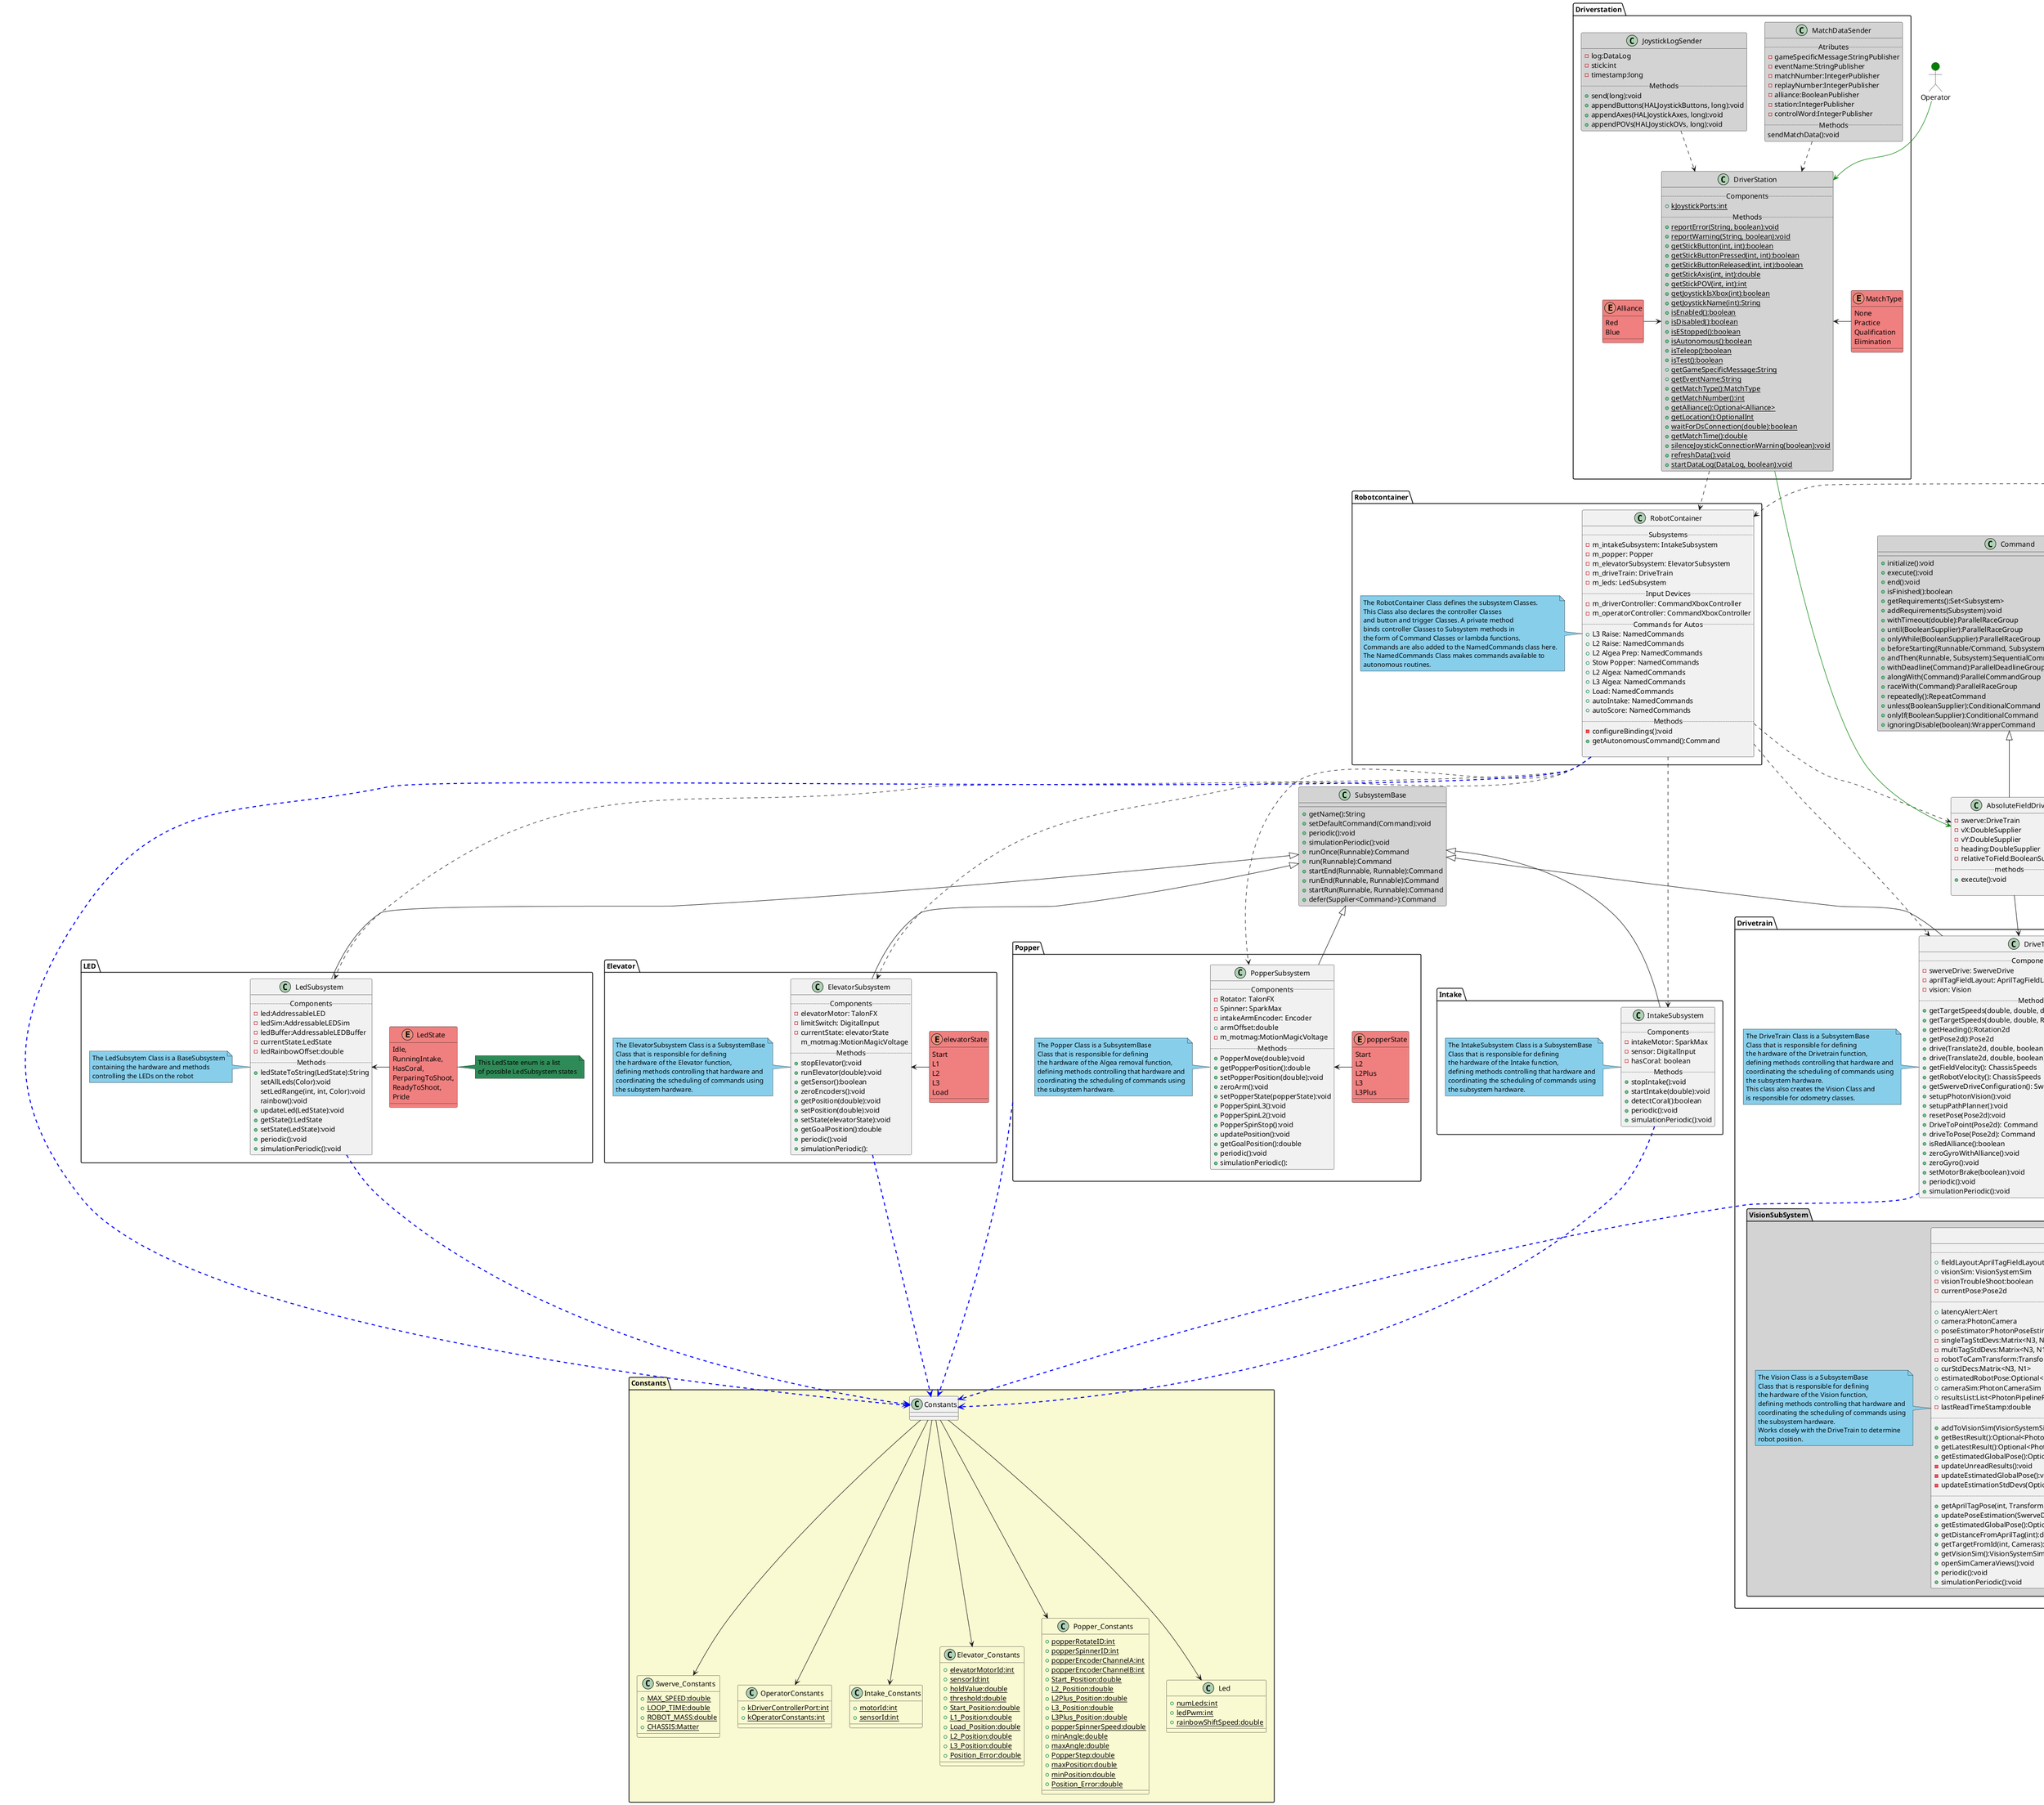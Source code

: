 @startuml
allowmixing
package Main_java {
    Class Main {
        +main(String... args)
    }

    note left of Main #SkyBlue
    Main is the
    starting Java Class
    end note
}
Class RobotBase #LightGray{
    -setupCameraServerShared()
    -setupMathShared()
    #RobotBase()
    +getRuntimeType()
    +isStimulation()
    +isReal()
    +isDisabled()
    +isEnabled()
    +isAutonomous()
    +isAutonomousEnabled()
    +isTest()
    +isTestEnabled()
    +isTeleop()
    +isTeleopEnabled()
    -runRobot()
}

Main -down-> RobotBase

note left of RobotBase #SkyBlue
    This Class provides 
    status updates 
    and the startRobot method,
    which creates a new Robot Class.
end note

Class Robot {
    ..Components..
    -m_robotContainer: RobotContainer  
}

Main -down-> Robot

note left of Robot #SkyBlue
    The Robot Class is
    a TimedRobot and is
    created in Main.
    Primary function is to 
    create the RobotContainer
    object and starting the 
    DataLogManager.
end note

package "TimedRobot" {
Class TimedRobot #LightGray{
    +startCompetition()
    +addPeriodic(Runnable callback, Time period, Time offset)
    ..IterativeRobotBase..
    +robotPeriodic():void
    +disabledInit():void
    +disabledPeriodic():void
    +disabledExit():void
    +autonomousInit():void
    +autonomousPeriodic():void
    +autonomousExit():void
    +teleopInit():void
    +teleopPeriodic():void
    +teleopExit():void
    +testInit():void
    +testPeriodic():void
    +testExit():void
    +simulationInit():void
    +simulationPeriodic():void
    +simulationExit():void

}
TimedRobot <|-- Robot
note right of TimedRobot #SkyBlue
    The TimedRobot Class is an extension
    of the IterativeRobotBase Class that
    contains many of the base robot functions.
end note
}

package Robotcontainer{
    Class RobotContainer{
        ..Subsystems..
        -m_intakeSubsystem: IntakeSubsystem
        -m_popper: Popper
        -m_elevatorSubsystem: ElevatorSubsystem
        -m_driveTrain: DriveTrain
        -m_leds: LedSubsystem
        ..Input Devices..
        -m_driverController: CommandXboxController
        -m_operatorController: CommandXboxController
        ..Commands for Autos..
        +L3 Raise: NamedCommands
        +L2 Raise: NamedCommands
        +L2 Algea Prep: NamedCommands
        +Stow Popper: NamedCommands
        +L2 Algea: NamedCommands
        +L3 Algea: NamedCommands
        +Load: NamedCommands
        +autoIntake: NamedCommands
        +autoScore: NamedCommands
        ..Methods..
        -configureBindings():void
        +getAutonomousCommand():Command

    }
    Robot -right-> RobotContainer #line.dashed

    note left of RobotContainer #SkyBlue
        The RobotContainer Class defines the subsystem Classes.
        This Class also declares the controller Classes 
        and button and trigger Classes. A private method
        binds controller Classes to Subsystem methods in
        the form of Command Classes or lambda functions. 
        Commands are also added to the NamedCommands class here.
        The NamedCommands Class makes commands available to 
        autonomous routines.
    end note
}
package Intake {
    Class IntakeSubsystem{
        ..Components..
        -intakeMotor: SparkMax
        -sensor: DigitalInput
        -hasCoral: boolean
        ..Methods..
        +stopIntake():void
        +startIntake(double):void
        +detectCoral():boolean
        +periodic():void
        +simulationPeriodic():void
    }
    RobotContainer -down-> IntakeSubsystem #line.dashed

    note left of IntakeSubsystem #SkyBlue
        The IntakeSubsystem Class is a SubsystemBase
        Class that is responsible for defining
        the hardware of the Intake function,
        defining methods controlling that hardware and
        coordinating the scheduling of commands using
        the subsystem hardware.
    end note
}
package Popper {
    Class PopperSubsystem{
        ..Components..
        -Rotator: TalonFX
        -Spinner: SparkMax
        -intakeArmEncoder: Encoder
        +armOffset:double
        -m_motmag:MotionMagicVoltage    
        ..Methods..
        +PopperMove(double):void
        +getPopperPosition():double
        +setPopperPosition(double):void
        +zeroArm():void
        +setPopperState(popperState):void
        +PopperSpinL3():void
        +PopperSpinL2():void
        +PopperSpinStop():void
        +updatePosition():void
        +getGoalPosition():double
        +periodic():void
        +simulationPeriodic():
    }
    RobotContainer -down-> PopperSubsystem #line.dashed

    enum popperState #LightCoral{
        Start
        L2
        L2Plus
        L3
        L3Plus
        }
    popperState -left-> PopperSubsystem

    note left of PopperSubsystem #SkyBlue
        The Popper Class is a SubsystemBase
        Class that is responsible for defining
        the hardware of the Algea removal function,
        defining methods controlling that hardware and
        coordinating the scheduling of commands using
        the subsystem hardware.
    end note
}


package Elevator {
    Class ElevatorSubsystem{
        ..Components..
        -elevatorMotor: TalonFX
        -limitSwitch: DigitalInput
        -currentState: elevatorState
        m_motmag:MotionMagicVoltage    
        ..Methods..
        +stopElevator():void
        +runElevator(double):void
        +getSensor():boolean
        +zeroEncoders():void
        +getPosition(double):void
        +setPosition(double):void
        +setState(elevatorState):void
        +getGoalPosition():double
        +periodic():void
        +simulationPeriodic():
    }

    RobotContainer -down-> ElevatorSubsystem #line.dashed

    enum elevatorState #LightCoral{
        Start
        L1
        L2
        L3
        Load
        }

    elevatorState -left-> ElevatorSubsystem

    note left of ElevatorSubsystem #SkyBlue
        The ElevatorSubsystem Class is a SubsystemBase
        Class that is responsible for defining
        the hardware of the Elevator function,
        defining methods controlling that hardware and
        coordinating the scheduling of commands using
        the subsystem hardware.
    end note
}

package Drivetrain {
    Class DriveTrain{
        ..Components..
        -swerveDrive: SwerveDrive
        -aprilTagFieldLayout: AprilTagFieldLayout
        -vision: Vision
        ..Methods..
        +getTargetSpeeds(double, double, double, double): ChassisSpeeds
        +getTargetSpeeds(double, double, Rotation2d): ChassisSpeeds
        +getHeading():Rotation2d
        +getPose2d():Pose2d
        +drive(Translate2d, double, boolean, boolean):void
        +drive(Translate2d, double, boolean):void
        +getFieldVelocity(): ChassisSpeeds
        +getRobotVelocity(): ChassisSpeeds
        +getSwerveDriveConfiguration(): SwerveDriveConfiguration
        +setupPhotonVision():void
        +setupPathPlanner():void
        +resetPose(Pose2d):void
        +DriveToPoint(Pose2d): Command
        +driveToPose(Pose2d): Command
        +isRedAlliance():boolean
        +zeroGyroWithAlliance():void
        +zeroGyro():void
        +setMotorBrake(boolean):void
        +periodic():void
        +simulationPeriodic():void
    }

    RobotContainer -down-> DriveTrain #line.dashed

    note left of DriveTrain #SkyBlue
        The DriveTrain Class is a SubsystemBase
        Class that is responsible for defining
        the hardware of the Drivetrain function,
        defining methods controlling that hardware and
        coordinating the scheduling of commands using
        the subsystem hardware.
        This class also creates the Vision Class and 
        is responsible for odometry classes.
    end note

    package VisionSubSystem #LightGrey{
        Class Vision{
            ..Components..
            +fieldLayout:AprilTagFieldLayout
            +visionSim: VisionSystemSim
            -visionTroubleShoot:boolean
            -currentPose:Pose2d
            ..Camera Level Atributes..
            +latencyAlert:Alert
            +camera:PhotonCamera
            +poseEstimator:PhotonPoseEstimator
            -singleTagStdDevs:Matrix<N3, N1>
            -multiTagStdDevs:Matrix<N3, N1>
            -robotToCamTransform:Transform3d
            +curStdDecs:Matrix<N3, N1>
            +estimatedRobotPose:Optional<EstimatedRobotPose>
            +cameraSim:PhotonCameraSim
            +resultsList:List<PhotonPipelineResult>
            -lastReadTimeStamp:double
            ..Camera Level Methods..
            +addToVisionSim(VisionSystemSim):void
            +getBestResult():Optional<PhotonPipelineResult>
            +getLatestResult():Optional<PhotonPipelineResult>
            +getEstimatedGlobalPose():Optional<EstimatedRobotPose>
            -updateUnreadResults():void
            -updateEstimatedGlobalPose():void
            -updateEstimationStdDevs(Optional<EstimatedRobotPose>,List<PhotonTrackedTarget>):void
            ..Methods..
            +getAprilTagPose(int, Transform2d):Pose2d
            +updatePoseEstimation(SwerveDrive):void
            +getEstimatedGlobalPose():Optional<EstimatedRobotPose>
            +getDistanceFromAprilTag(int):double
            +getTargetFromId(int, Cameras):PhotonTrackedTarget
            +getVisionSim():VisionSystemSim
            +openSimCameraViews():void
            +periodic():void
            +simulationPeriodic():void
        }

        Vision <-up- DriveTrain #line.dashed

        note left of Vision #SkyBlue
            The Vision Class is a SubsystemBase
            Class that is responsible for defining
            the hardware of the Vision function,
            defining methods controlling that hardware and
            coordinating the scheduling of commands using
            the subsystem hardware.
            Works closely with the DriveTrain to determine 
            robot position.
        end note

        enum Cameras #LightCoral{
            FRONT_CAM
            REAR_CAM
        }
        Cameras -left-> Vision

        note right of Cameras #SeaGreen
            This enum includes Camera objects and
            is part of the Vision subsystem
        end note
    }
}

package LED {
    
    Class LedSubsystem{
        ..Components..
        -led:AddressableLED
        -ledSim:AddressableLEDSim
        -ledBuffer:AddressableLEDBuffer
        -currentState:LedState
        -ledRainbowOffset:double
        ..Methods..
        +ledStateToString(LedState):String
        setAllLeds(Color):void
        setLedRange(int, int, Color):void
        rainbow():void
        +updateLed(LedState):void
        +getState():LedState
        +setState(LedState):void
        +periodic():void
        +simulationPeriodic():void
    }
    RobotContainer -down-> LedSubsystem #line.dashed

    note left of LedSubsystem #SkyBlue
        The LedSubsytem Class is a BaseSubsystem
        containing the hardware and methods
        controlling the LEDs on the robot
    end note

    enum LedState #LightCoral{
        Idle,
        RunningIntake,
        HasCoral,
        PerparingToShoot,
        ReadyToShoot,
        Pride
    }
    LedState -left-> LedSubsystem

    note right of LedState #SeaGreen
        This LedState enum is a list
        of possible LedSubsystem states
    end note
}

Class SubsystemBase #LightGray{
    +getName():String
    +setDefaultCommand(Command):void
    +periodic():void
    +simulationPeriodic():void
    +runOnce(Runnable):Command
    +run(Runnable):Command
    +startEnd(Runnable, Runnable):Command
    +runEnd(Runnable, Runnable):Command
    +startRun(Runnable, Runnable):Command
    +defer(Supplier<Command>):Command
}
SubsystemBase <|-down- IntakeSubsystem
SubsystemBase <|-down- PopperSubsystem
SubsystemBase <|-down- ElevatorSubsystem
SubsystemBase <|-down- DriveTrain
SubsystemBase <|-down- LedSubsystem


package Driverstation {
    Class DriverStation #LightGray{
        ..Components..
        +{static}kJoystickPorts:int
        ..Methods..
        +{static}reportError(String, boolean):void
        +{static}reportWarning(String, boolean):void
        +{static}getStickButton(int, int):boolean
        +{static}getStickButtonPressed(int, int):boolean
        +{static}getStickButtonReleased(int, int):boolean
        +{static}getStickAxis(int, int):double
        +{static}getStickPOV(int, int):int
        +{static}getJoystickIsXbox(int):boolean
        +{static}getJoystickName(int):String
        +{static}isEnabled():boolean
        +{static}isDisabled():boolean
        +{static}isEStopped():boolean
        +{static}isAutonomous():boolean
        +{static}isTeleop():boolean
        +{static}isTest():boolean
        +{static}getGameSpecificMessage:String
        +{static}getEventName:String
        +{static}getMatchType():MatchType
        +{static}getMatchNumber():int
        +{static}getAlliance():Optional<Alliance>
        +{static}getLocation():OptionalInt
        +{static}waitForDsConnection(double):boolean
        +{static}getMatchTime():double
        +{static}silenceJoystickConnectionWarning(boolean):void
        +{static}refreshData():void
        +{static}startDataLog(DataLog, boolean):void
    }
    DriverStation --> RobotContainer #line.dashed

    Class MatchDataSender #LightGray{
        ..Atributes..
        -gameSpecificMessage:StringPublisher
        -eventName:StringPublisher
        -matchNumber:IntegerPublisher
        -replayNumber:IntegerPublisher
        -alliance:BooleanPublisher
        -station:IntegerPublisher
        -controlWord:IntegerPublisher
        ..Methods..
        sendMatchData():void
    }
    MatchDataSender --> DriverStation #line.dashed

    Class JoystickLogSender #LightGray{
        -log:DataLog
        -stick:int
        -timestamp:long
        ..Methods..
        +send(long):void
        +appendButtons(HALJoystickButtons, long):void
        +appendAxes(HALJoystickAxes, long):void
        +appendPOVs(HALJoystickOVs, long):void
    }
    JoystickLogSender --> DriverStation #line.dashed

    enum Alliance #LightCoral{
        Red
        Blue
    }
    Alliance -right-> DriverStation

    enum MatchType #LightCoral{
        None
        Practice
        Qualification
        Elimination
    }
    MatchType -left-> DriverStation
}
'These are Constant Sub-Objects
package Constants #LightGoldenRodYellow{

    Class Swerve_Constants #LightGoldenRodYellow{
        +{static}MAX_SPEED:double
        +{static}LOOP_TIME:double
        +{static}ROBOT_MASS:double
        +{static}CHASSIS:Matter
    }

    Class OperatorConstants #LightGoldenRodYellow{
        +{static}kDriverControllerPort:int
        +{static}kOperatorConstants:int
    }

    Class Intake_Constants #LightGoldenRodYellow{
        +{static}motorId:int
        +{static}sensorId:int
    }

    Class Elevator_Constants #LightGoldenRodYellow{
        +{static}elevatorMotorId:int
        +{static}sensorId:int
        +{static}holdValue:double
        +{static}threshold:double
        +{static}Start_Position:double
        +{static}L1_Position:double
        +{static}Load_Position:double
        +{static}L2_Position:double
        +{static}L3_Position:double
        +{static}Position_Error:double
    }

    Class Popper_Constants #LightGoldenRodYellow{
        +{static}popperRotateID:int
        +{static}popperSpinnerID:int
        +{static}popperEncoderChannelA:int
        +{static}popperEncoderChannelB:int
        +{static}Start_Position:double
        +{static}L2_Position:double
        +{static}L2Plus_Position:double
        +{static}L3_Position:double
        +{static}L3Plus_Position:double
        +{static}popperSpinnerSpeed:double
        +{static}minAngle:double
        +{static}maxAngle:double
        +{static}PopperStep:double
        +{static}maxPosition:double
        +{static}minPosition:double
        +{static}Position_Error:double
    }

    Class Led #LightGoldenRodYellow{
        +{static}numLeds:int
        +{static}ledPwm:int
        +{static}rainbowShiftSpeed:double
    }

    RobotContainer .[#Blue,thickness=2].> Constants 
    DriveTrain .[#Blue,thickness=2].> Constants 
    ElevatorSubsystem .[#Blue,thickness=2].> Constants 
    IntakeSubsystem .[#Blue,thickness=2].> Constants 
    LedSubsystem .[#Blue,thickness=2].> Constants 
    Popper .[#Blue,thickness=2].> Constants 

    Constants --> Swerve_Constants
    Constants --> OperatorConstants
    Constants --> Elevator_Constants
    Constants --> Popper_Constants
    Constants --> Intake_Constants 

    Constants --> Led
}

Class Command #LightGray{
    +initialize():void
    +execute():void
    +end():void
    +isFinished():boolean
    +getRequirements():Set<Subsystem>
    +addRequirements(Subsystem):void
    +withTimeout(double):ParallelRaceGroup
    +until(BooleanSupplier):ParallelRaceGroup
    +onlyWhile(BooleanSupplier):ParallelRaceGroup
    +beforeStarting(Runnable/Command, Subsystem):SequentialCommandGroup
    +andThen(Runnable, Subsystem):SequentialCommandGroup
    +withDeadline(Command):ParallelDeadlineGroup
    +alongWith(Command):ParallelCommandGroup
    +raceWith(Command):ParallelRaceGroup
    +repeatedly():RepeatCommand
    +unless(BooleanSupplier):ConditionalCommand
    +onlyIf(BooleanSupplier):ConditionalCommand
    +ignoringDisable(boolean):WrapperCommand

}

Class CommandScheduler #LightGray{
    -{static}instance:CommandScheduler
    -m_scheduledCommands:Set<Command>
    -m_requirements:Map<SubSystem, Command>
    -m_activetButtonLoop:EventLoop
    ..Methods..
    -schedule(Command):void
    +run():void
    +registerSubsystem(Subsystem):void
    +setDefaultCommand(Subsystem, Command):void
    +getDefaultCommand(Subsystem):Command
    +cancel(Command):void

}

Robot --> CommandScheduler #line.dashed

note left of CommandScheduler #SkyBlue
    The CommandSchedule is responsible for
    collecting the actions from Commands.
    Either from Command objects or instant 
    commands. 
end note

Class AbsoluteFieldDrive{
    -swerve:DriveTrain
    -vX:DoubleSupplier
    -vY:DoubleSupplier
    -heading:DoubleSupplier
    -relativeToField:BooleanSupplier
    ..methods..
    +execute():void

}



actor Operator #Green

Operator -[#Green]-> DriverStation

AbsoluteFieldDrive -up-|> Command
RobotContainer --> AbsoluteFieldDrive #line.dashed
AbsoluteFieldDrive --> DriveTrain
DriverStation -[#Green]-> AbsoluteFieldDrive
AbsoluteFieldDrive -[#Green]-> CommandScheduler
note right of AbsoluteFieldDrive #SkyBlue
    The AbsoluteFieldDrive Class 
    is a Command Class that requires
    a subsystem.
end note

@enduml